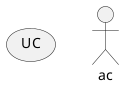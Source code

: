 {
  "sha1": "21r5xam9m1pp232x05eyg7fikqshsi0",
  "insertion": {
    "when": "2024-05-30T20:48:19.874Z",
    "user": "plantuml@gmail.com"
  }
}
@startuml
(UC)
:ac:
@enduml
